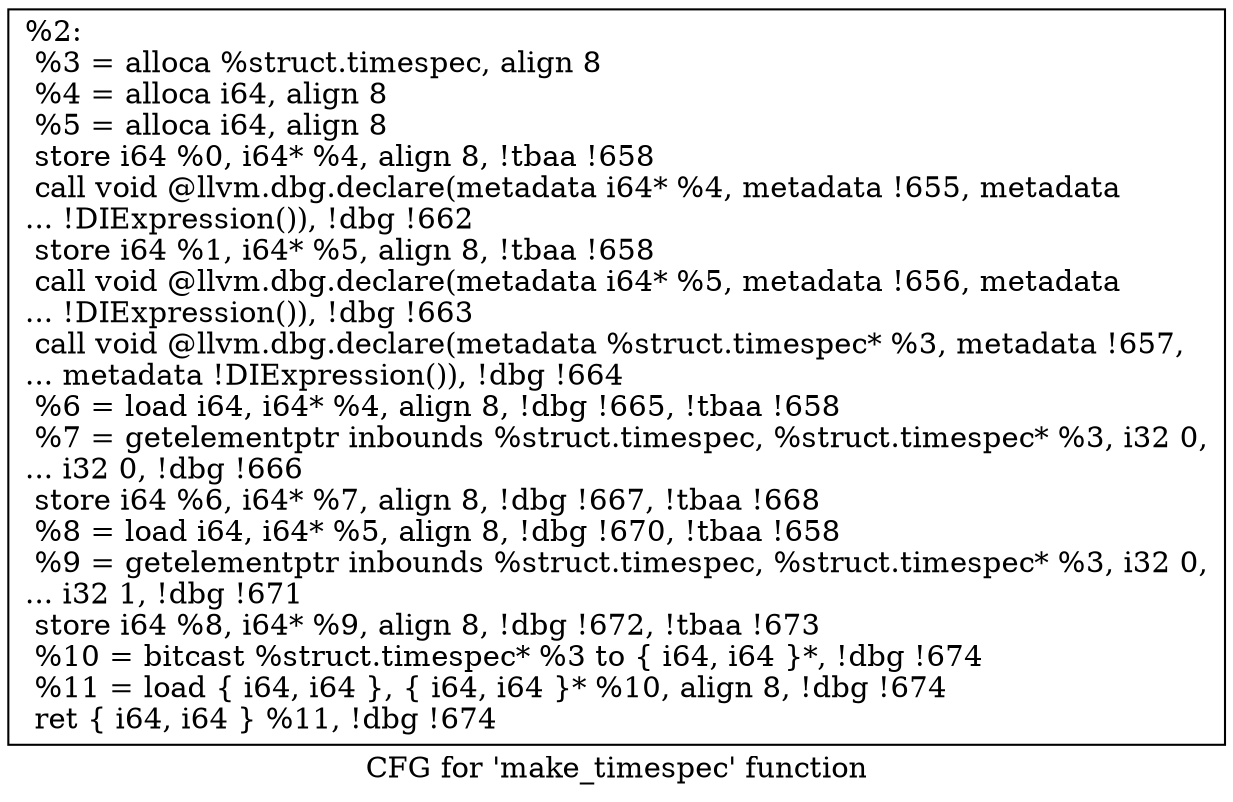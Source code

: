 digraph "CFG for 'make_timespec' function" {
	label="CFG for 'make_timespec' function";

	Node0x254e5e0 [shape=record,label="{%2:\l  %3 = alloca %struct.timespec, align 8\l  %4 = alloca i64, align 8\l  %5 = alloca i64, align 8\l  store i64 %0, i64* %4, align 8, !tbaa !658\l  call void @llvm.dbg.declare(metadata i64* %4, metadata !655, metadata\l... !DIExpression()), !dbg !662\l  store i64 %1, i64* %5, align 8, !tbaa !658\l  call void @llvm.dbg.declare(metadata i64* %5, metadata !656, metadata\l... !DIExpression()), !dbg !663\l  call void @llvm.dbg.declare(metadata %struct.timespec* %3, metadata !657,\l... metadata !DIExpression()), !dbg !664\l  %6 = load i64, i64* %4, align 8, !dbg !665, !tbaa !658\l  %7 = getelementptr inbounds %struct.timespec, %struct.timespec* %3, i32 0,\l... i32 0, !dbg !666\l  store i64 %6, i64* %7, align 8, !dbg !667, !tbaa !668\l  %8 = load i64, i64* %5, align 8, !dbg !670, !tbaa !658\l  %9 = getelementptr inbounds %struct.timespec, %struct.timespec* %3, i32 0,\l... i32 1, !dbg !671\l  store i64 %8, i64* %9, align 8, !dbg !672, !tbaa !673\l  %10 = bitcast %struct.timespec* %3 to \{ i64, i64 \}*, !dbg !674\l  %11 = load \{ i64, i64 \}, \{ i64, i64 \}* %10, align 8, !dbg !674\l  ret \{ i64, i64 \} %11, !dbg !674\l}"];
}
